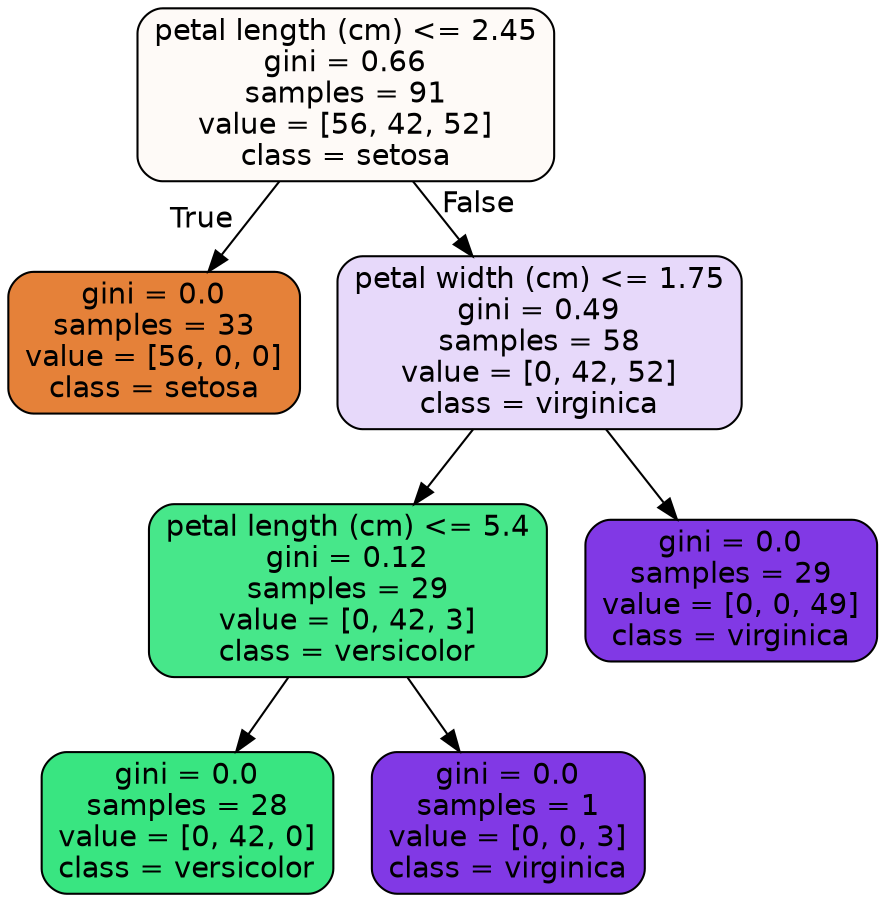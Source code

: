 digraph Tree {
node [shape=box, style="filled, rounded", color="black", fontname="helvetica"] ;
edge [fontname="helvetica"] ;
0 [label="petal length (cm) <= 2.45\ngini = 0.66\nsamples = 91\nvalue = [56, 42, 52]\nclass = setosa", fillcolor="#fefaf7"] ;
1 [label="gini = 0.0\nsamples = 33\nvalue = [56, 0, 0]\nclass = setosa", fillcolor="#e58139"] ;
0 -> 1 [labeldistance=2.5, labelangle=45, headlabel="True"] ;
2 [label="petal width (cm) <= 1.75\ngini = 0.49\nsamples = 58\nvalue = [0, 42, 52]\nclass = virginica", fillcolor="#e7d9fa"] ;
0 -> 2 [labeldistance=2.5, labelangle=-45, headlabel="False"] ;
3 [label="petal length (cm) <= 5.4\ngini = 0.12\nsamples = 29\nvalue = [0, 42, 3]\nclass = versicolor", fillcolor="#47e78a"] ;
2 -> 3 ;
4 [label="gini = 0.0\nsamples = 28\nvalue = [0, 42, 0]\nclass = versicolor", fillcolor="#39e581"] ;
3 -> 4 ;
5 [label="gini = 0.0\nsamples = 1\nvalue = [0, 0, 3]\nclass = virginica", fillcolor="#8139e5"] ;
3 -> 5 ;
6 [label="gini = 0.0\nsamples = 29\nvalue = [0, 0, 49]\nclass = virginica", fillcolor="#8139e5"] ;
2 -> 6 ;
}